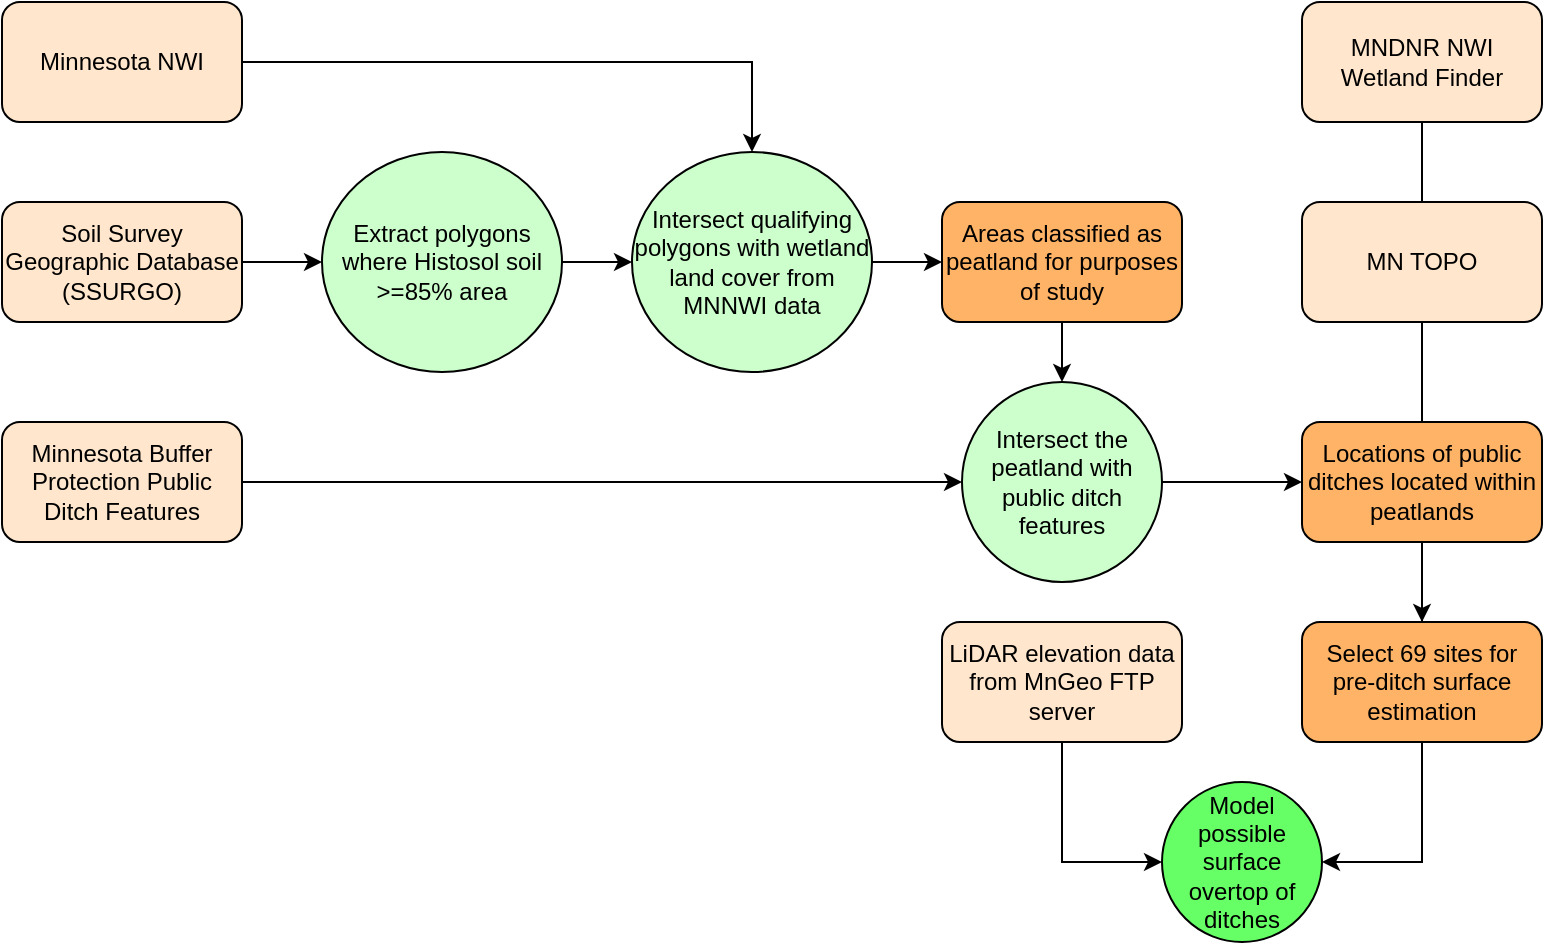 <mxfile version="26.1.1">
  <diagram name="Page-1" id="PaJXEDbQZSX089HYSXim">
    <mxGraphModel dx="1236" dy="565" grid="1" gridSize="10" guides="1" tooltips="1" connect="1" arrows="1" fold="1" page="1" pageScale="1" pageWidth="850" pageHeight="1100" math="0" shadow="0">
      <root>
        <mxCell id="0" />
        <mxCell id="1" parent="0" />
        <mxCell id="ARynIM5nl8zsYz3yVap9-9" style="edgeStyle=orthogonalEdgeStyle;rounded=0;orthogonalLoop=1;jettySize=auto;html=1;entryX=0.5;entryY=0;entryDx=0;entryDy=0;" edge="1" parent="1" source="ARynIM5nl8zsYz3yVap9-1" target="ARynIM5nl8zsYz3yVap9-7">
          <mxGeometry relative="1" as="geometry" />
        </mxCell>
        <mxCell id="ARynIM5nl8zsYz3yVap9-1" value="Minnesota NWI" style="rounded=1;whiteSpace=wrap;html=1;fillColor=#FFE6CC;" vertex="1" parent="1">
          <mxGeometry x="50" y="50" width="120" height="60" as="geometry" />
        </mxCell>
        <mxCell id="ARynIM5nl8zsYz3yVap9-6" value="" style="edgeStyle=orthogonalEdgeStyle;rounded=0;orthogonalLoop=1;jettySize=auto;html=1;" edge="1" parent="1" source="ARynIM5nl8zsYz3yVap9-2" target="ARynIM5nl8zsYz3yVap9-5">
          <mxGeometry relative="1" as="geometry" />
        </mxCell>
        <mxCell id="ARynIM5nl8zsYz3yVap9-2" value="Soil Survey Geographic Database (SSURGO)" style="rounded=1;whiteSpace=wrap;html=1;fillColor=#FFE6CC;" vertex="1" parent="1">
          <mxGeometry x="50" y="150" width="120" height="60" as="geometry" />
        </mxCell>
        <mxCell id="ARynIM5nl8zsYz3yVap9-8" value="" style="edgeStyle=orthogonalEdgeStyle;rounded=0;orthogonalLoop=1;jettySize=auto;html=1;" edge="1" parent="1" source="ARynIM5nl8zsYz3yVap9-5" target="ARynIM5nl8zsYz3yVap9-7">
          <mxGeometry relative="1" as="geometry" />
        </mxCell>
        <mxCell id="ARynIM5nl8zsYz3yVap9-5" value="Extract polygons where Histosol soil &amp;gt;=85% area" style="ellipse;whiteSpace=wrap;html=1;rounded=1;fillColor=#CCFFCC;" vertex="1" parent="1">
          <mxGeometry x="210" y="125" width="120" height="110" as="geometry" />
        </mxCell>
        <mxCell id="ARynIM5nl8zsYz3yVap9-11" value="" style="edgeStyle=orthogonalEdgeStyle;rounded=0;orthogonalLoop=1;jettySize=auto;html=1;" edge="1" parent="1" source="ARynIM5nl8zsYz3yVap9-7" target="ARynIM5nl8zsYz3yVap9-10">
          <mxGeometry relative="1" as="geometry" />
        </mxCell>
        <mxCell id="ARynIM5nl8zsYz3yVap9-7" value="Intersect qualifying polygons with wetland land cover from MNNWI data" style="ellipse;whiteSpace=wrap;html=1;rounded=1;fillColor=#CCFFCC;" vertex="1" parent="1">
          <mxGeometry x="365" y="125" width="120" height="110" as="geometry" />
        </mxCell>
        <mxCell id="ARynIM5nl8zsYz3yVap9-15" style="edgeStyle=orthogonalEdgeStyle;rounded=0;orthogonalLoop=1;jettySize=auto;html=1;" edge="1" parent="1" source="ARynIM5nl8zsYz3yVap9-10" target="ARynIM5nl8zsYz3yVap9-13">
          <mxGeometry relative="1" as="geometry" />
        </mxCell>
        <mxCell id="ARynIM5nl8zsYz3yVap9-10" value="Areas classified as peatland for purposes of study" style="rounded=1;whiteSpace=wrap;html=1;fillColor=#FFB366;" vertex="1" parent="1">
          <mxGeometry x="520" y="150" width="120" height="60" as="geometry" />
        </mxCell>
        <mxCell id="ARynIM5nl8zsYz3yVap9-14" value="" style="edgeStyle=orthogonalEdgeStyle;rounded=0;orthogonalLoop=1;jettySize=auto;html=1;" edge="1" parent="1" source="ARynIM5nl8zsYz3yVap9-12" target="ARynIM5nl8zsYz3yVap9-13">
          <mxGeometry relative="1" as="geometry" />
        </mxCell>
        <mxCell id="ARynIM5nl8zsYz3yVap9-12" value="Minnesota Buffer Protection Public Ditch Features" style="rounded=1;whiteSpace=wrap;html=1;fillColor=#FFE6CC;" vertex="1" parent="1">
          <mxGeometry x="50" y="260" width="120" height="60" as="geometry" />
        </mxCell>
        <mxCell id="ARynIM5nl8zsYz3yVap9-17" value="" style="edgeStyle=orthogonalEdgeStyle;rounded=0;orthogonalLoop=1;jettySize=auto;html=1;" edge="1" parent="1" source="ARynIM5nl8zsYz3yVap9-13" target="ARynIM5nl8zsYz3yVap9-16">
          <mxGeometry relative="1" as="geometry" />
        </mxCell>
        <mxCell id="ARynIM5nl8zsYz3yVap9-13" value="Intersect the peatland with public ditch features" style="ellipse;whiteSpace=wrap;html=1;rounded=1;fillColor=#CCFFCC;" vertex="1" parent="1">
          <mxGeometry x="530" y="240" width="100" height="100" as="geometry" />
        </mxCell>
        <mxCell id="ARynIM5nl8zsYz3yVap9-18" value="MNDNR NWI Wetland Finder" style="rounded=1;whiteSpace=wrap;html=1;fillColor=#FFE6CC;" vertex="1" parent="1">
          <mxGeometry x="700" y="50" width="120" height="60" as="geometry" />
        </mxCell>
        <mxCell id="ARynIM5nl8zsYz3yVap9-20" value="" style="endArrow=none;html=1;rounded=0;entryX=0.5;entryY=1;entryDx=0;entryDy=0;" edge="1" parent="1" target="ARynIM5nl8zsYz3yVap9-18">
          <mxGeometry width="50" height="50" relative="1" as="geometry">
            <mxPoint x="760" y="360" as="sourcePoint" />
            <mxPoint x="450" y="270" as="targetPoint" />
          </mxGeometry>
        </mxCell>
        <mxCell id="ARynIM5nl8zsYz3yVap9-19" value="MN TOPO" style="rounded=1;whiteSpace=wrap;html=1;fillColor=#FFE6CC;" vertex="1" parent="1">
          <mxGeometry x="700" y="150" width="120" height="60" as="geometry" />
        </mxCell>
        <mxCell id="ARynIM5nl8zsYz3yVap9-16" value="Locations of public ditches located within peatlands" style="whiteSpace=wrap;html=1;rounded=1;fillColor=#FFB366;" vertex="1" parent="1">
          <mxGeometry x="700" y="260" width="120" height="60" as="geometry" />
        </mxCell>
        <mxCell id="ARynIM5nl8zsYz3yVap9-21" value="" style="endArrow=classic;html=1;rounded=0;exitX=0.5;exitY=1;exitDx=0;exitDy=0;" edge="1" parent="1" source="ARynIM5nl8zsYz3yVap9-16">
          <mxGeometry width="50" height="50" relative="1" as="geometry">
            <mxPoint x="400" y="320" as="sourcePoint" />
            <mxPoint x="760" y="360" as="targetPoint" />
          </mxGeometry>
        </mxCell>
        <mxCell id="ARynIM5nl8zsYz3yVap9-26" style="edgeStyle=orthogonalEdgeStyle;rounded=0;orthogonalLoop=1;jettySize=auto;html=1;entryX=1;entryY=0.5;entryDx=0;entryDy=0;" edge="1" parent="1" source="ARynIM5nl8zsYz3yVap9-22" target="ARynIM5nl8zsYz3yVap9-24">
          <mxGeometry relative="1" as="geometry" />
        </mxCell>
        <mxCell id="ARynIM5nl8zsYz3yVap9-22" value="Select 69 sites for pre-ditch surface estimation" style="rounded=1;whiteSpace=wrap;html=1;fillColor=#FFB366;" vertex="1" parent="1">
          <mxGeometry x="700" y="360" width="120" height="60" as="geometry" />
        </mxCell>
        <mxCell id="ARynIM5nl8zsYz3yVap9-25" style="edgeStyle=orthogonalEdgeStyle;rounded=0;orthogonalLoop=1;jettySize=auto;html=1;entryX=0;entryY=0.5;entryDx=0;entryDy=0;" edge="1" parent="1" source="ARynIM5nl8zsYz3yVap9-23" target="ARynIM5nl8zsYz3yVap9-24">
          <mxGeometry relative="1" as="geometry" />
        </mxCell>
        <mxCell id="ARynIM5nl8zsYz3yVap9-23" value="LiDAR elevation data from MnGeo FTP server" style="rounded=1;whiteSpace=wrap;html=1;fillColor=#FFE6CC;" vertex="1" parent="1">
          <mxGeometry x="520" y="360" width="120" height="60" as="geometry" />
        </mxCell>
        <mxCell id="ARynIM5nl8zsYz3yVap9-24" value="Model possible surface overtop of ditches" style="ellipse;whiteSpace=wrap;html=1;aspect=fixed;fillColor=#66FF66;" vertex="1" parent="1">
          <mxGeometry x="630" y="440" width="80" height="80" as="geometry" />
        </mxCell>
      </root>
    </mxGraphModel>
  </diagram>
</mxfile>
